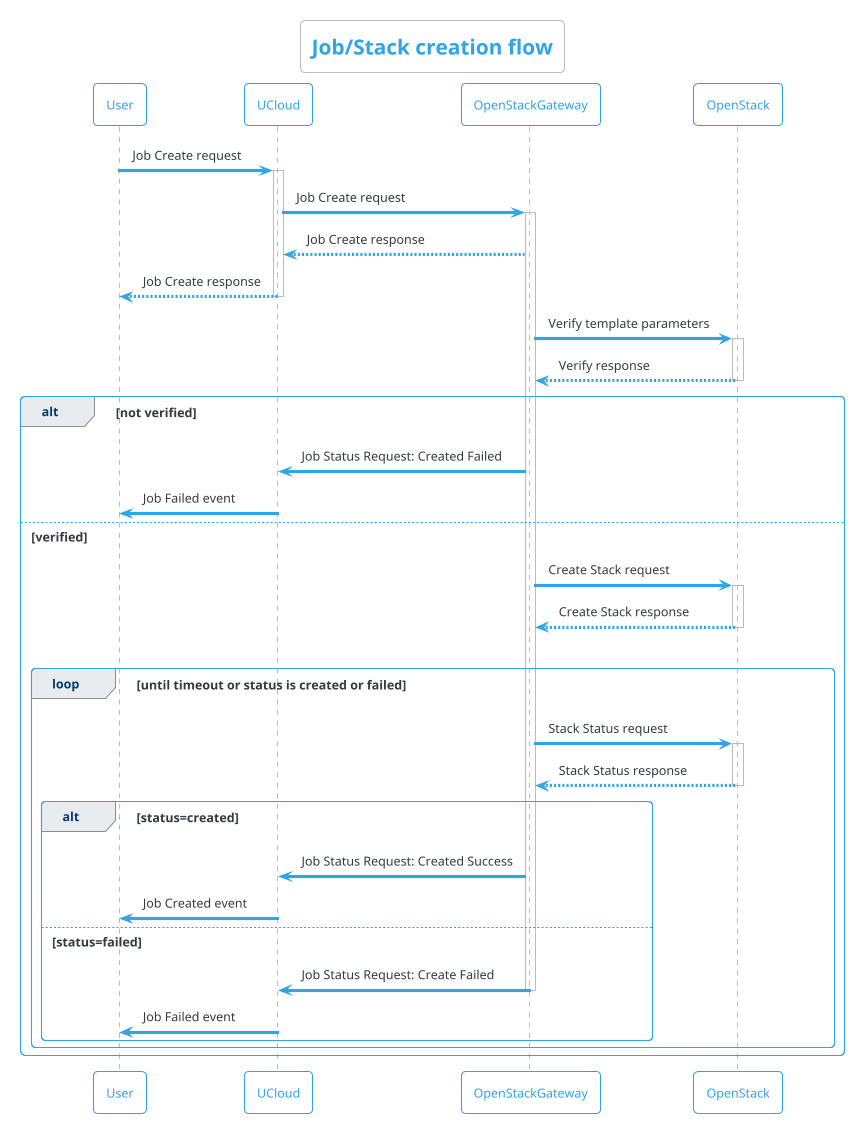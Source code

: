 @startuml
!theme cerulean-outline
title Job/Stack creation flow
participant "User" as user
participant "UCloud" as ucloud
participant "OpenStackGateway" as osg
participant "OpenStack" as openstack

user -> ucloud++: Job Create request
ucloud -> osg++: Job Create request
osg --> ucloud: Job Create response
ucloud --> user--: Job Create response
osg -> openstack++: Verify template parameters
openstack --> osg--: Verify response
alt not verified
osg -> ucloud: Job Status Request: Created Failed
ucloud -> user: Job Failed event
else verified
osg -> openstack++: Create Stack request
openstack --> osg--: Create Stack response
|||
loop until timeout or status is created or failed
osg -> openstack++: Stack Status request
openstack --> osg--: Stack Status response
alt status=created
osg -> ucloud: Job Status Request: Created Success
ucloud -> user: Job Created event
else status=failed
osg -> ucloud--: Job Status Request: Create Failed
ucloud -> user: Job Failed event
end
end
end
@enduml